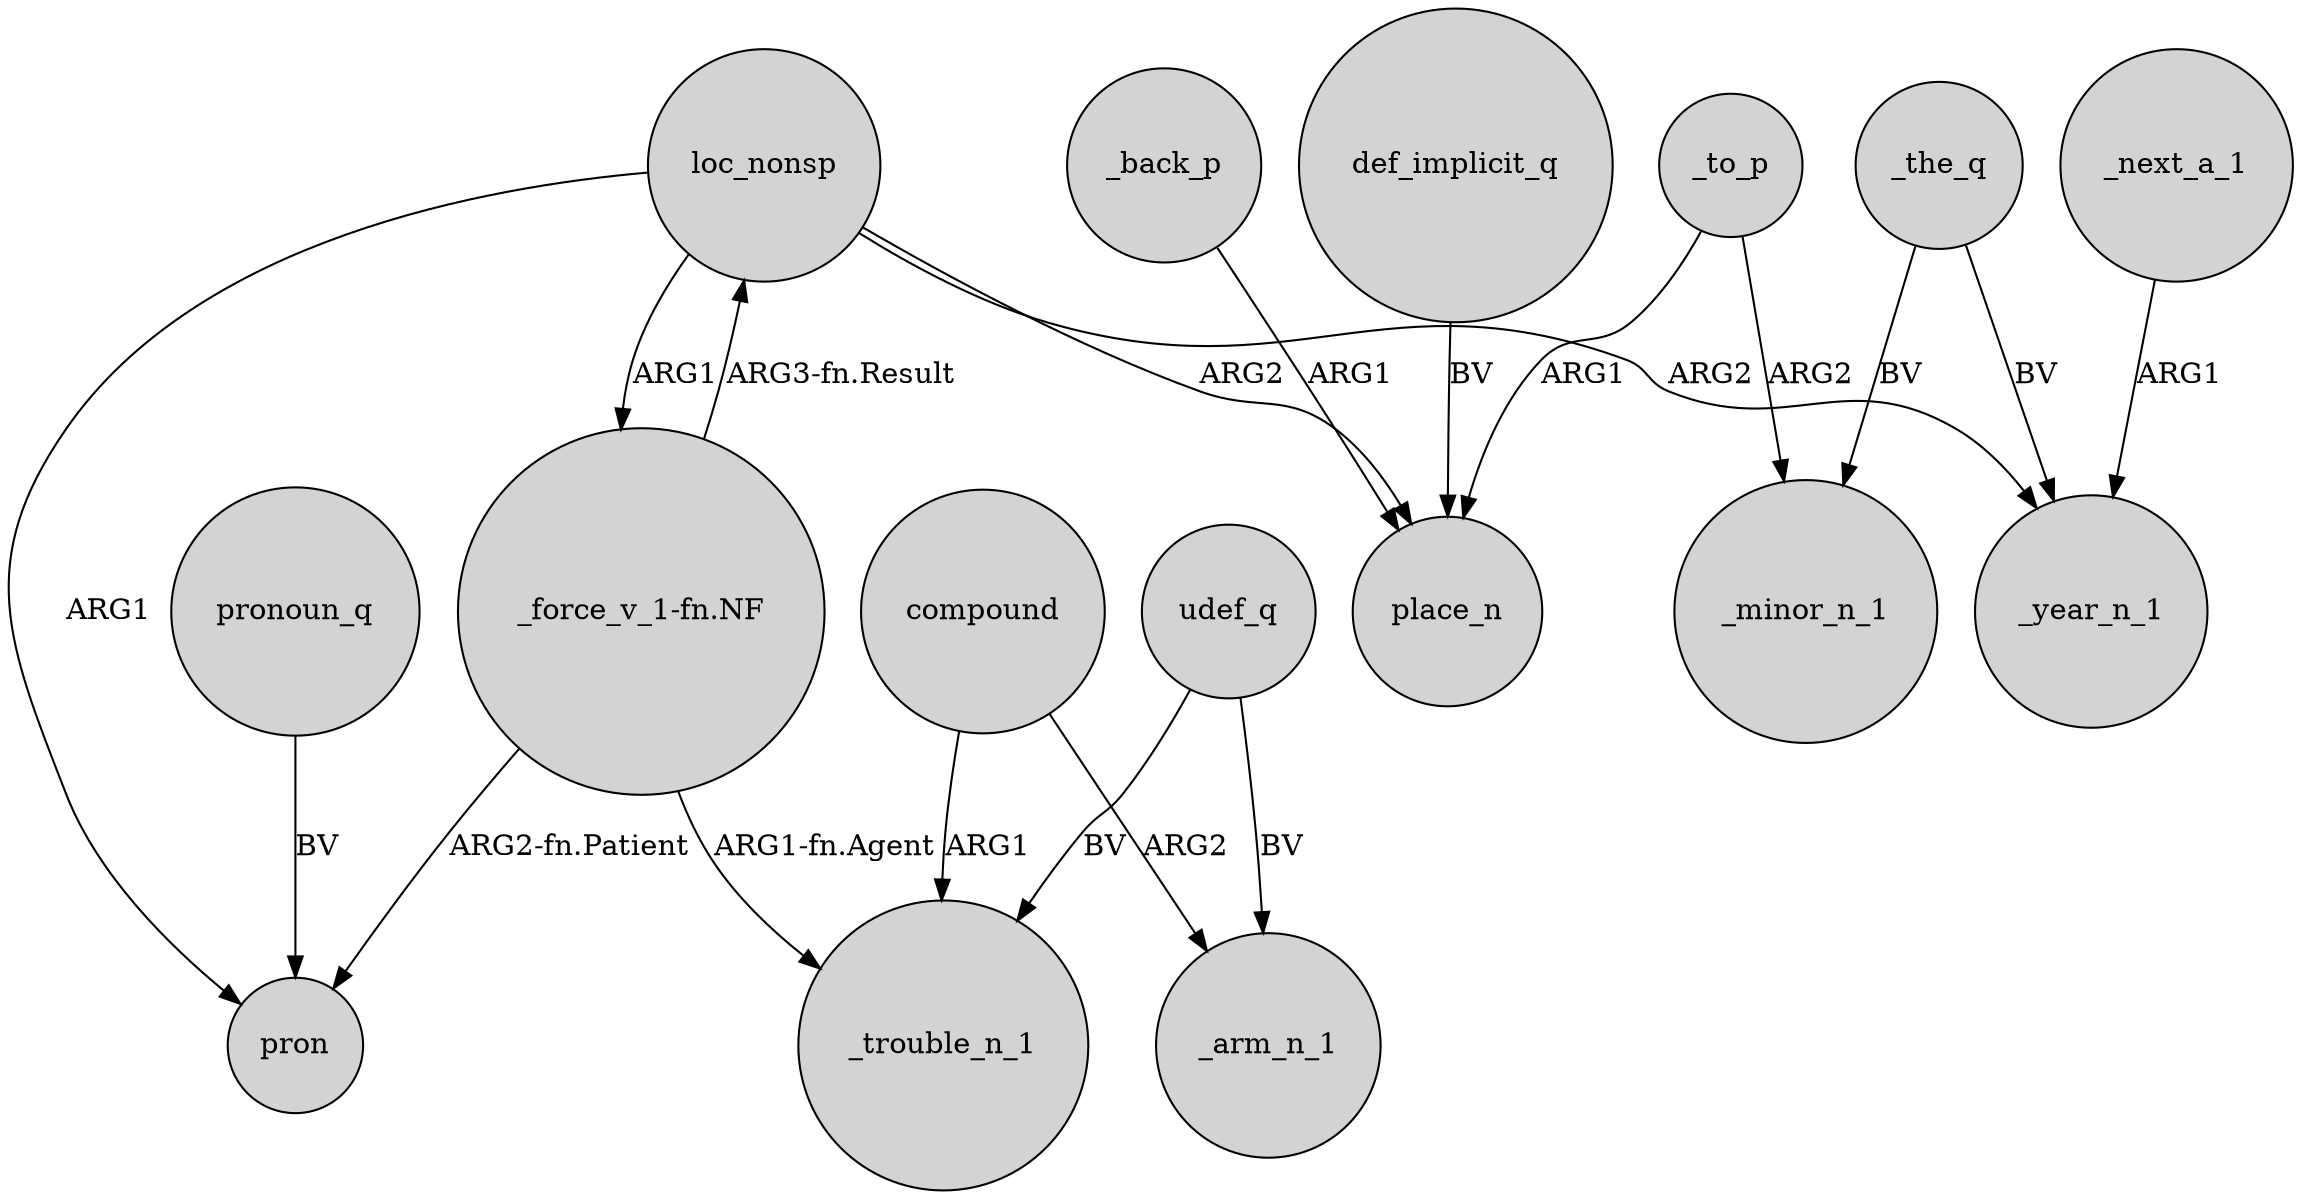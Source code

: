 digraph {
	node [shape=circle style=filled]
	loc_nonsp -> "_force_v_1-fn.NF" [label=ARG1]
	compound -> _arm_n_1 [label=ARG2]
	loc_nonsp -> pron [label=ARG1]
	"_force_v_1-fn.NF" -> pron [label="ARG2-fn.Patient"]
	def_implicit_q -> place_n [label=BV]
	_the_q -> _minor_n_1 [label=BV]
	udef_q -> _trouble_n_1 [label=BV]
	pronoun_q -> pron [label=BV]
	compound -> _trouble_n_1 [label=ARG1]
	udef_q -> _arm_n_1 [label=BV]
	_next_a_1 -> _year_n_1 [label=ARG1]
	"_force_v_1-fn.NF" -> _trouble_n_1 [label="ARG1-fn.Agent"]
	_to_p -> _minor_n_1 [label=ARG2]
	loc_nonsp -> _year_n_1 [label=ARG2]
	_to_p -> place_n [label=ARG1]
	_the_q -> _year_n_1 [label=BV]
	loc_nonsp -> place_n [label=ARG2]
	_back_p -> place_n [label=ARG1]
	"_force_v_1-fn.NF" -> loc_nonsp [label="ARG3-fn.Result"]
}
